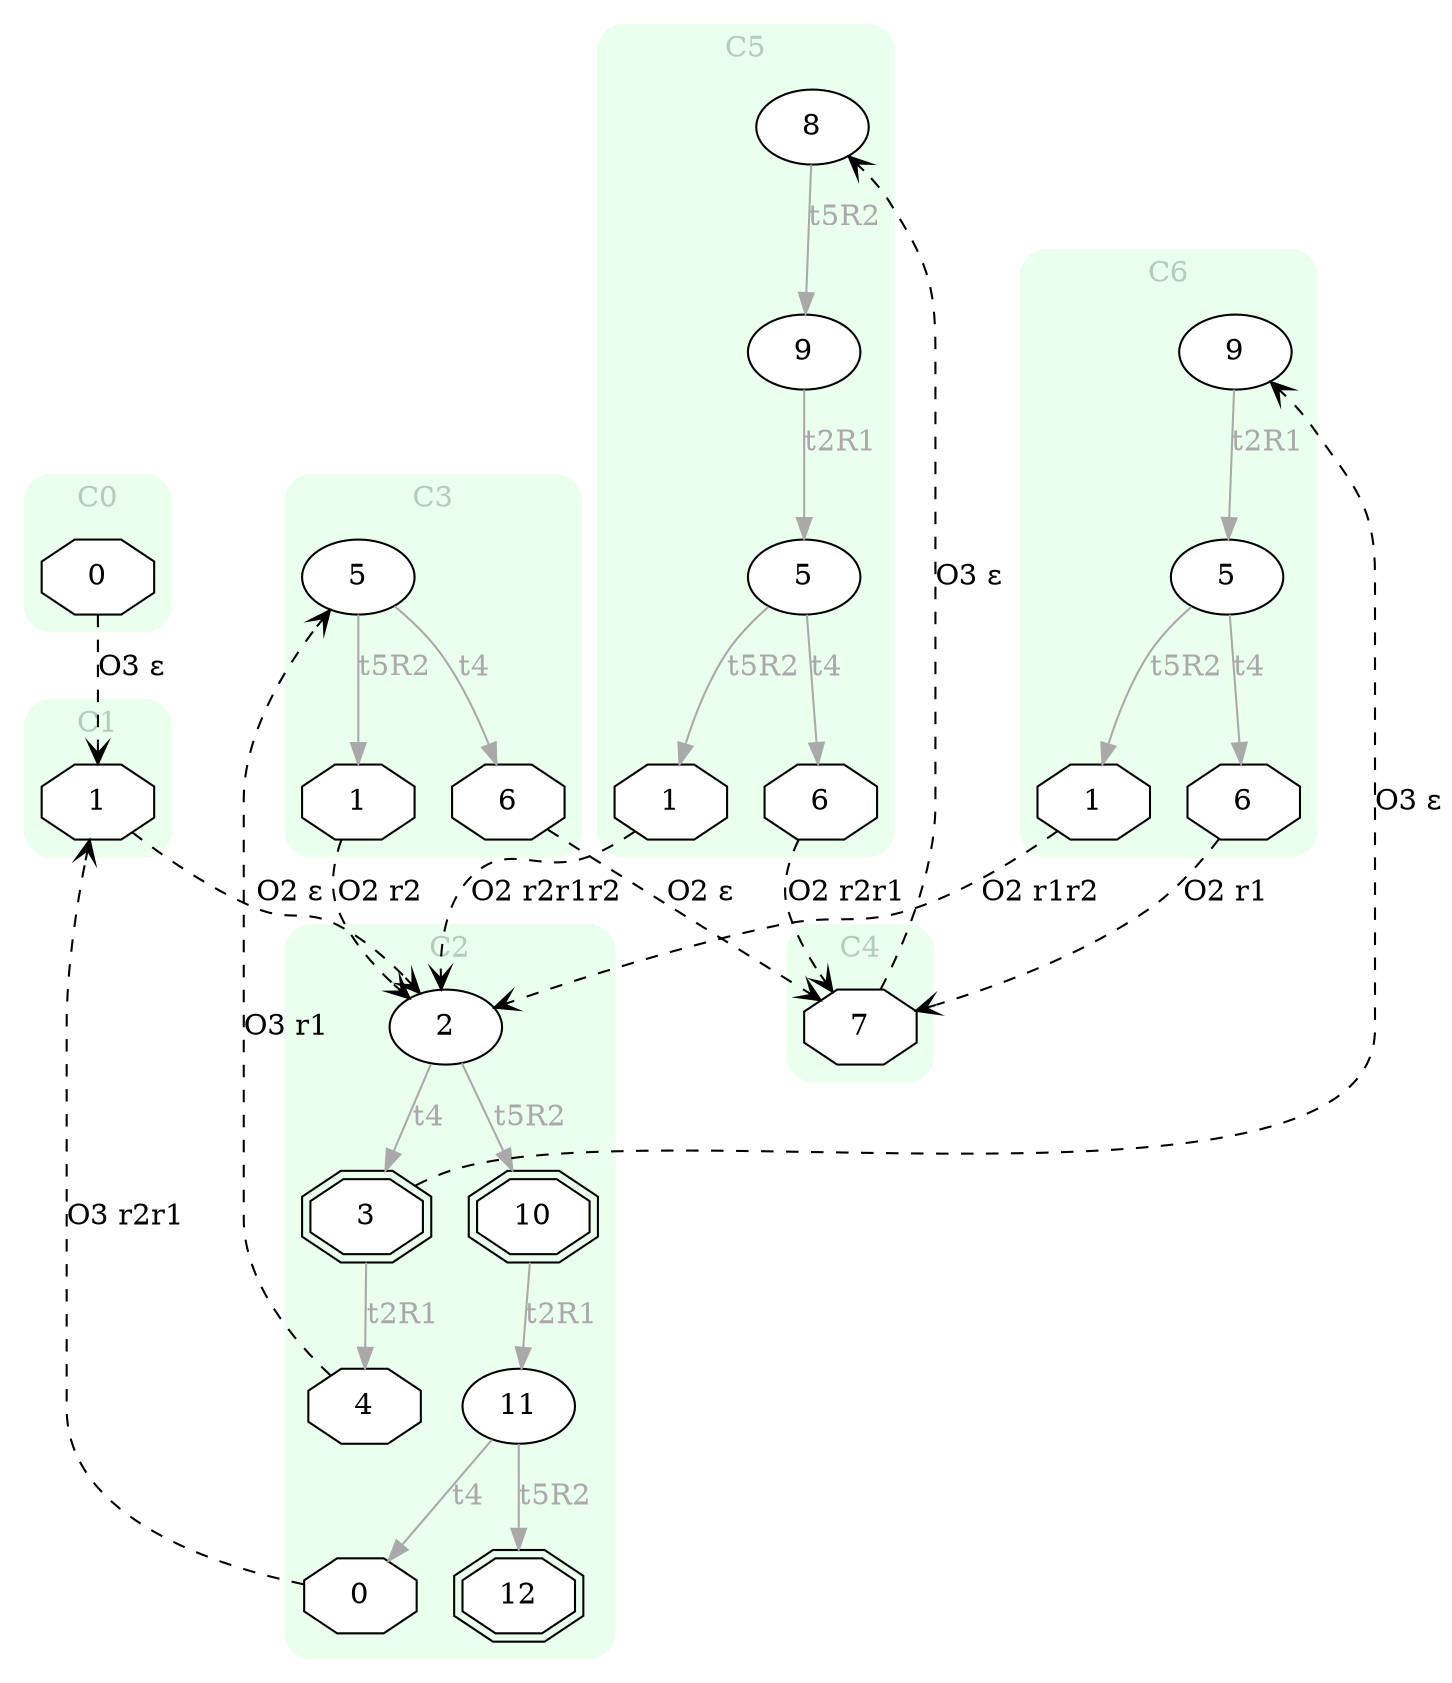 digraph "EXPinput/e" {
node [style=filled fillcolor=white]
subgraph cluster0 {
style="rounded,filled" label="C0" fontcolor="#B2CCBB" color="#EAFFEE"
edge[color=darkgray fontcolor=darkgray]
node [shape=octagon]; C0S0 [label=0];
}
subgraph cluster1 {
style="rounded,filled" label="C1" fontcolor="#B2CCBB" color="#EAFFEE"
edge[color=darkgray fontcolor=darkgray]
node [shape=octagon]; C1S1 [label=1];
}
subgraph cluster2 {
style="rounded,filled" label="C2" fontcolor="#B2CCBB" color="#EAFFEE"
edge[color=darkgray fontcolor=darkgray]
node [shape=oval]; C2S2 [label=2];
node [shape=octagon]; C2S0 [label=0];
node [shape=doubleoctagon]; C2S3 [label=3];
node [shape=octagon]; C2S4 [label=4];
node [shape=doubleoctagon]; C2S10 [label=10];
node [shape=oval]; C2S11 [label=11];
node [shape=doubleoctagon]; C2S12 [label=12];
C2S2 -> C2S3 [label=t4]
C2S2 -> C2S10 [label=t5R2]
C2S3 -> C2S4 [label=t2R1]
C2S10 -> C2S11 [label=t2R1]
C2S11 -> C2S0 [label=t4]
C2S11 -> C2S12 [label=t5R2]
}
subgraph cluster3 {
style="rounded,filled" label="C3" fontcolor="#B2CCBB" color="#EAFFEE"
edge[color=darkgray fontcolor=darkgray]
node [shape=oval]; C3S5 [label=5];
node [shape=octagon]; C3S1 [label=1];
node [shape=octagon]; C3S6 [label=6];
C3S5 -> C3S6 [label=t4]
C3S5 -> C3S1 [label=t5R2]
}
subgraph cluster4 {
style="rounded,filled" label="C4" fontcolor="#B2CCBB" color="#EAFFEE"
edge[color=darkgray fontcolor=darkgray]
node [shape=octagon]; C4S7 [label=7];
}
subgraph cluster5 {
style="rounded,filled" label="C5" fontcolor="#B2CCBB" color="#EAFFEE"
edge[color=darkgray fontcolor=darkgray]
node [shape=oval]; C5S8 [label=8];
node [shape=oval]; C5S5 [label=5];
node [shape=octagon]; C5S6 [label=6];
node [shape=octagon]; C5S1 [label=1];
node [shape=oval]; C5S9 [label=9];
C5S8 -> C5S9 [label=t5R2]
C5S5 -> C5S6 [label=t4]
C5S5 -> C5S1 [label=t5R2]
C5S9 -> C5S5 [label=t2R1]
}
subgraph cluster6 {
style="rounded,filled" label="C6" fontcolor="#B2CCBB" color="#EAFFEE"
edge[color=darkgray fontcolor=darkgray]
node [shape=oval]; C6S9 [label=9];
node [shape=oval]; C6S5 [label=5];
node [shape=octagon]; C6S6 [label=6];
node [shape=octagon]; C6S1 [label=1];
C6S9 -> C6S5 [label=t2R1]
C6S5 -> C6S6 [label=t4]
C6S5 -> C6S1 [label=t5R2]
}
C0S0 -> C1S1 [style=dashed arrowhead=vee label="O3 ε"]
C1S1 -> C2S2 [style=dashed arrowhead=vee label="O2 ε"]
C2S0 -> C1S1 [style=dashed arrowhead=vee label="O3 r2r1"]
C2S3 -> C6S9 [style=dashed arrowhead=vee label="O3 ε"]
C2S4 -> C3S5 [style=dashed arrowhead=vee label="O3 r1"]
C3S1 -> C2S2 [style=dashed arrowhead=vee label="O2 r2"]
C3S6 -> C4S7 [style=dashed arrowhead=vee label="O2 ε"]
C4S7 -> C5S8 [style=dashed arrowhead=vee label="O3 ε"]
C5S1 -> C2S2 [style=dashed arrowhead=vee label="O2 r2r1r2"]
C5S6 -> C4S7 [style=dashed arrowhead=vee label="O2 r2r1"]
C6S1 -> C2S2 [style=dashed arrowhead=vee label="O2 r1r2"]
C6S6 -> C4S7 [style=dashed arrowhead=vee label="O2 r1"]
}
